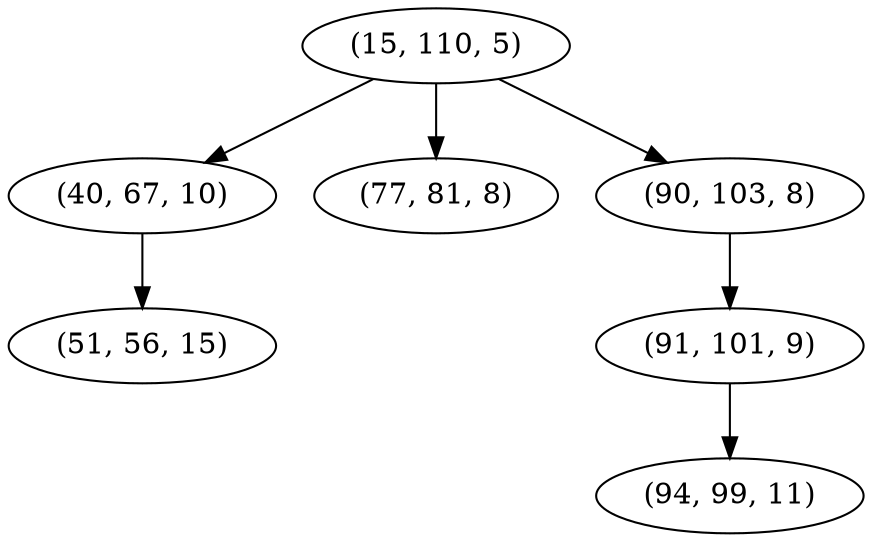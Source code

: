 digraph tree {
    "(15, 110, 5)";
    "(40, 67, 10)";
    "(51, 56, 15)";
    "(77, 81, 8)";
    "(90, 103, 8)";
    "(91, 101, 9)";
    "(94, 99, 11)";
    "(15, 110, 5)" -> "(40, 67, 10)";
    "(15, 110, 5)" -> "(77, 81, 8)";
    "(15, 110, 5)" -> "(90, 103, 8)";
    "(40, 67, 10)" -> "(51, 56, 15)";
    "(90, 103, 8)" -> "(91, 101, 9)";
    "(91, 101, 9)" -> "(94, 99, 11)";
}
